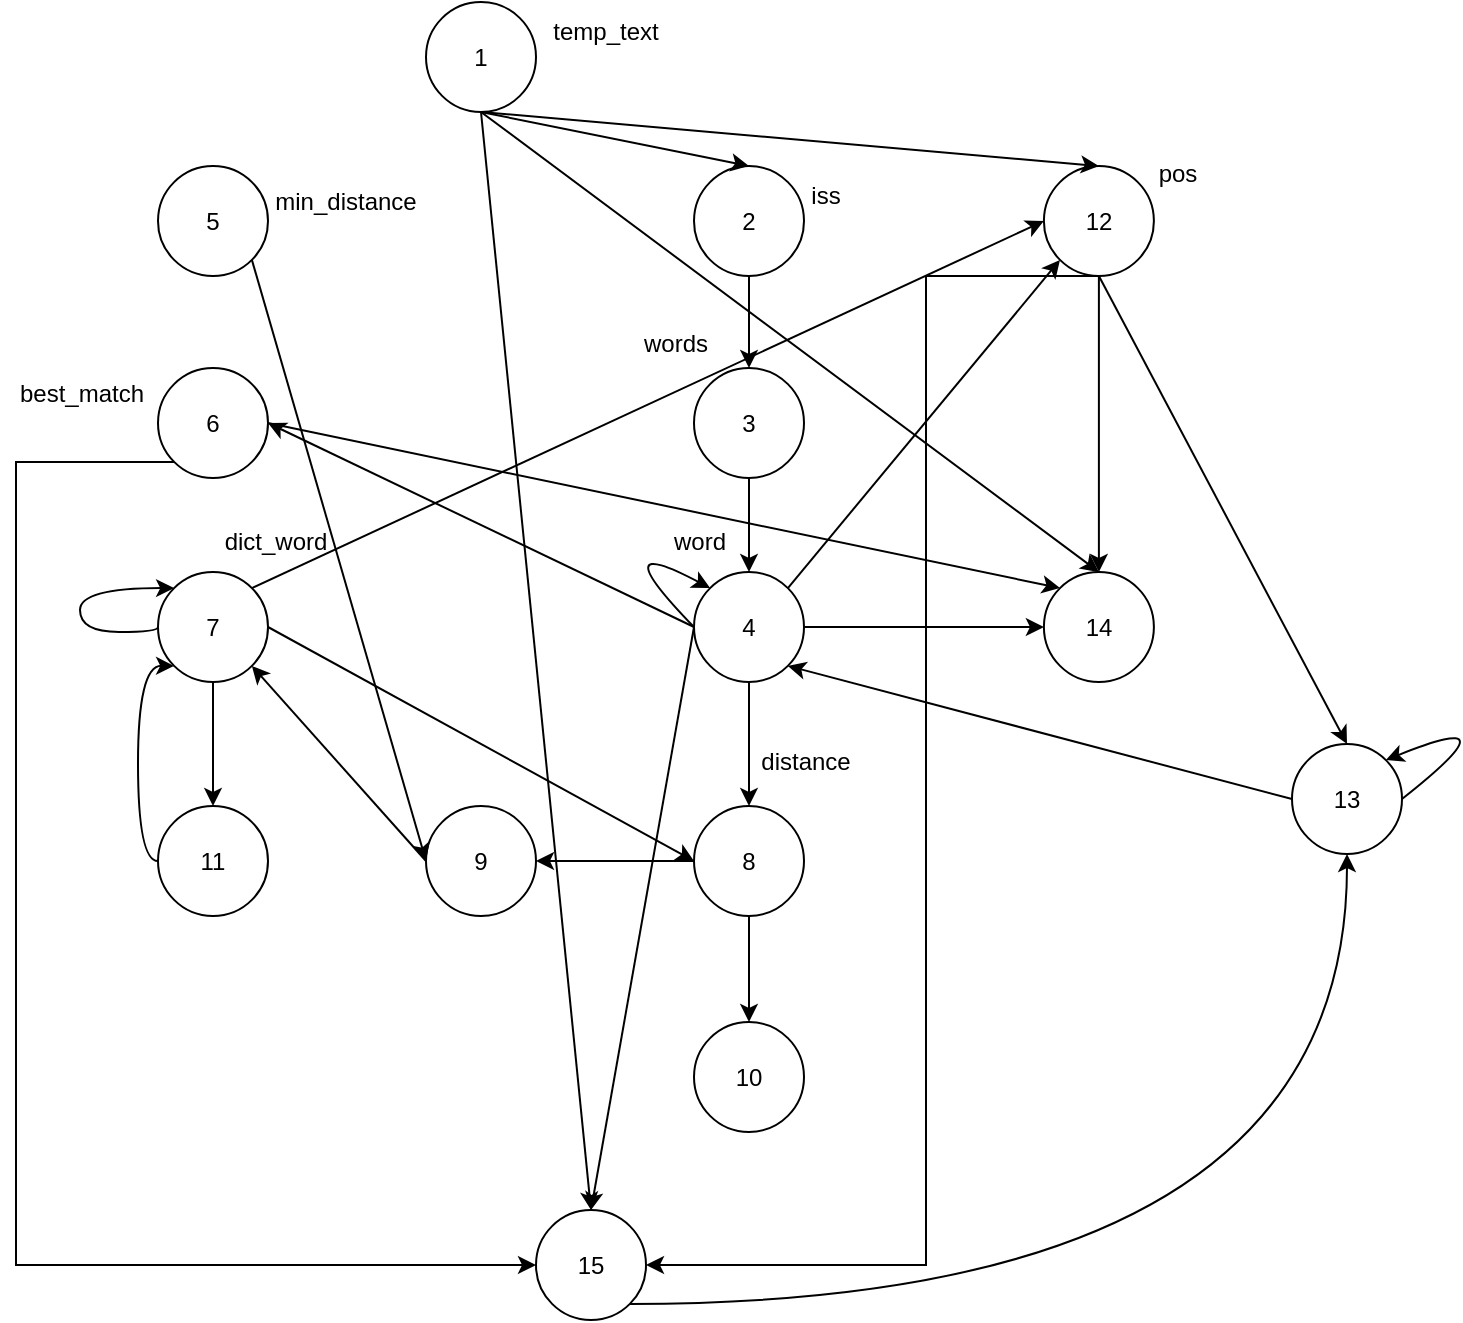 <mxfile version="22.1.16" type="device">
  <diagram name="Page-1" id="Nn4wlYMSyQBgFCv4mNZJ">
    <mxGraphModel dx="1434" dy="884" grid="0" gridSize="10" guides="1" tooltips="1" connect="1" arrows="1" fold="1" page="0" pageScale="1" pageWidth="850" pageHeight="1100" math="0" shadow="0">
      <root>
        <mxCell id="0" />
        <mxCell id="1" parent="0" />
        <mxCell id="8yDSrT82YNWB1w1uUPwl-1" value="1" style="ellipse;whiteSpace=wrap;html=1;aspect=fixed;rotation=0;" parent="1" vertex="1">
          <mxGeometry x="292" y="56" width="55" height="55" as="geometry" />
        </mxCell>
        <mxCell id="8yDSrT82YNWB1w1uUPwl-2" value="3" style="ellipse;whiteSpace=wrap;html=1;aspect=fixed;rotation=0;" parent="1" vertex="1">
          <mxGeometry x="426" y="239" width="55" height="55" as="geometry" />
        </mxCell>
        <mxCell id="8yDSrT82YNWB1w1uUPwl-4" value="13" style="ellipse;whiteSpace=wrap;html=1;aspect=fixed;rotation=0;" parent="1" vertex="1">
          <mxGeometry x="725" y="427" width="55" height="55" as="geometry" />
        </mxCell>
        <mxCell id="8yDSrT82YNWB1w1uUPwl-5" value="6" style="ellipse;whiteSpace=wrap;html=1;aspect=fixed;rotation=0;" parent="1" vertex="1">
          <mxGeometry x="158" y="239" width="55" height="55" as="geometry" />
        </mxCell>
        <mxCell id="8yDSrT82YNWB1w1uUPwl-6" value="11" style="ellipse;whiteSpace=wrap;html=1;aspect=fixed;rotation=0;" parent="1" vertex="1">
          <mxGeometry x="158" y="458" width="55" height="55" as="geometry" />
        </mxCell>
        <mxCell id="8yDSrT82YNWB1w1uUPwl-7" value="4" style="ellipse;whiteSpace=wrap;html=1;aspect=fixed;rotation=0;" parent="1" vertex="1">
          <mxGeometry x="426" y="341" width="55" height="55" as="geometry" />
        </mxCell>
        <mxCell id="8yDSrT82YNWB1w1uUPwl-8" value="14" style="ellipse;whiteSpace=wrap;html=1;aspect=fixed;rotation=0;" parent="1" vertex="1">
          <mxGeometry x="600.95" y="341" width="55" height="55" as="geometry" />
        </mxCell>
        <mxCell id="8yDSrT82YNWB1w1uUPwl-9" value="12" style="ellipse;whiteSpace=wrap;html=1;aspect=fixed;rotation=0;" parent="1" vertex="1">
          <mxGeometry x="600.95" y="138" width="55" height="55" as="geometry" />
        </mxCell>
        <mxCell id="8yDSrT82YNWB1w1uUPwl-10" value="2" style="ellipse;whiteSpace=wrap;html=1;aspect=fixed;rotation=0;" parent="1" vertex="1">
          <mxGeometry x="426" y="138" width="55" height="55" as="geometry" />
        </mxCell>
        <mxCell id="8yDSrT82YNWB1w1uUPwl-11" value="10" style="ellipse;whiteSpace=wrap;html=1;aspect=fixed;rotation=0;" parent="1" vertex="1">
          <mxGeometry x="426" y="566" width="55" height="55" as="geometry" />
        </mxCell>
        <mxCell id="8yDSrT82YNWB1w1uUPwl-12" value="7" style="ellipse;whiteSpace=wrap;html=1;aspect=fixed;rotation=0;" parent="1" vertex="1">
          <mxGeometry x="158" y="341" width="55" height="55" as="geometry" />
        </mxCell>
        <mxCell id="8yDSrT82YNWB1w1uUPwl-13" value="5" style="ellipse;whiteSpace=wrap;html=1;aspect=fixed;rotation=0;" parent="1" vertex="1">
          <mxGeometry x="158" y="138" width="55" height="55" as="geometry" />
        </mxCell>
        <mxCell id="8yDSrT82YNWB1w1uUPwl-14" value="9" style="ellipse;whiteSpace=wrap;html=1;aspect=fixed;rotation=0;" parent="1" vertex="1">
          <mxGeometry x="292" y="458" width="55" height="55" as="geometry" />
        </mxCell>
        <mxCell id="8yDSrT82YNWB1w1uUPwl-15" value="8" style="ellipse;whiteSpace=wrap;html=1;aspect=fixed;rotation=0;" parent="1" vertex="1">
          <mxGeometry x="426" y="458" width="55" height="55" as="geometry" />
        </mxCell>
        <mxCell id="8yDSrT82YNWB1w1uUPwl-16" value="" style="endArrow=classic;html=1;rounded=0;entryX=0.5;entryY=0;entryDx=0;entryDy=0;exitX=0.5;exitY=1;exitDx=0;exitDy=0;" parent="1" source="8yDSrT82YNWB1w1uUPwl-1" target="8yDSrT82YNWB1w1uUPwl-10" edge="1">
          <mxGeometry width="50" height="50" relative="1" as="geometry">
            <mxPoint x="399" y="358" as="sourcePoint" />
            <mxPoint x="449" y="308" as="targetPoint" />
          </mxGeometry>
        </mxCell>
        <mxCell id="8yDSrT82YNWB1w1uUPwl-17" value="" style="endArrow=classic;html=1;rounded=0;entryX=0.5;entryY=0;entryDx=0;entryDy=0;exitX=0.5;exitY=1;exitDx=0;exitDy=0;" parent="1" source="8yDSrT82YNWB1w1uUPwl-10" target="8yDSrT82YNWB1w1uUPwl-2" edge="1">
          <mxGeometry width="50" height="50" relative="1" as="geometry">
            <mxPoint x="399" y="358" as="sourcePoint" />
            <mxPoint x="449" y="308" as="targetPoint" />
          </mxGeometry>
        </mxCell>
        <mxCell id="8yDSrT82YNWB1w1uUPwl-20" value="iss" style="text;html=1;strokeColor=none;fillColor=none;align=center;verticalAlign=middle;whiteSpace=wrap;rounded=0;" parent="1" vertex="1">
          <mxGeometry x="462" y="138" width="60" height="30" as="geometry" />
        </mxCell>
        <mxCell id="8yDSrT82YNWB1w1uUPwl-21" value="temp_text" style="text;html=1;strokeColor=none;fillColor=none;align=center;verticalAlign=middle;whiteSpace=wrap;rounded=0;" parent="1" vertex="1">
          <mxGeometry x="352" y="56" width="60" height="30" as="geometry" />
        </mxCell>
        <mxCell id="8yDSrT82YNWB1w1uUPwl-22" value="words" style="text;html=1;strokeColor=none;fillColor=none;align=center;verticalAlign=middle;whiteSpace=wrap;rounded=0;" parent="1" vertex="1">
          <mxGeometry x="387" y="212" width="60" height="30" as="geometry" />
        </mxCell>
        <mxCell id="8yDSrT82YNWB1w1uUPwl-23" value="" style="endArrow=classic;html=1;rounded=0;entryX=0.5;entryY=0;entryDx=0;entryDy=0;exitX=0.5;exitY=1;exitDx=0;exitDy=0;" parent="1" source="8yDSrT82YNWB1w1uUPwl-2" target="8yDSrT82YNWB1w1uUPwl-7" edge="1">
          <mxGeometry width="50" height="50" relative="1" as="geometry">
            <mxPoint x="399" y="358" as="sourcePoint" />
            <mxPoint x="449" y="308" as="targetPoint" />
          </mxGeometry>
        </mxCell>
        <mxCell id="8yDSrT82YNWB1w1uUPwl-24" value="word" style="text;html=1;strokeColor=none;fillColor=none;align=center;verticalAlign=middle;whiteSpace=wrap;rounded=0;" parent="1" vertex="1">
          <mxGeometry x="399.0" y="311" width="60" height="30" as="geometry" />
        </mxCell>
        <mxCell id="8yDSrT82YNWB1w1uUPwl-25" value="" style="endArrow=classic;html=1;rounded=0;exitX=0;exitY=0.5;exitDx=0;exitDy=0;entryX=0;entryY=0;entryDx=0;entryDy=0;edgeStyle=orthogonalEdgeStyle;curved=1;" parent="1" source="8yDSrT82YNWB1w1uUPwl-7" target="8yDSrT82YNWB1w1uUPwl-7" edge="1">
          <mxGeometry width="50" height="50" relative="1" as="geometry">
            <mxPoint x="399" y="358" as="sourcePoint" />
            <mxPoint x="271" y="282" as="targetPoint" />
            <Array as="points">
              <mxPoint x="379" y="320" />
            </Array>
          </mxGeometry>
        </mxCell>
        <mxCell id="8yDSrT82YNWB1w1uUPwl-28" value="min_distance" style="text;html=1;strokeColor=none;fillColor=none;align=center;verticalAlign=middle;whiteSpace=wrap;rounded=0;" parent="1" vertex="1">
          <mxGeometry x="222" y="141" width="60" height="30" as="geometry" />
        </mxCell>
        <mxCell id="8yDSrT82YNWB1w1uUPwl-29" value="best_match" style="text;html=1;strokeColor=none;fillColor=none;align=center;verticalAlign=middle;whiteSpace=wrap;rounded=0;" parent="1" vertex="1">
          <mxGeometry x="90" y="237" width="60" height="30" as="geometry" />
        </mxCell>
        <mxCell id="8yDSrT82YNWB1w1uUPwl-31" value="dict_word" style="text;html=1;strokeColor=none;fillColor=none;align=center;verticalAlign=middle;whiteSpace=wrap;rounded=0;" parent="1" vertex="1">
          <mxGeometry x="187" y="311" width="60" height="30" as="geometry" />
        </mxCell>
        <mxCell id="8yDSrT82YNWB1w1uUPwl-32" value="" style="endArrow=classic;html=1;rounded=0;entryX=0.5;entryY=0;entryDx=0;entryDy=0;exitX=0.5;exitY=1;exitDx=0;exitDy=0;" parent="1" source="8yDSrT82YNWB1w1uUPwl-7" target="8yDSrT82YNWB1w1uUPwl-15" edge="1">
          <mxGeometry width="50" height="50" relative="1" as="geometry">
            <mxPoint x="399" y="533" as="sourcePoint" />
            <mxPoint x="449" y="483" as="targetPoint" />
          </mxGeometry>
        </mxCell>
        <mxCell id="8yDSrT82YNWB1w1uUPwl-33" value="" style="endArrow=classic;html=1;rounded=0;exitX=1;exitY=0.5;exitDx=0;exitDy=0;entryX=0;entryY=0.5;entryDx=0;entryDy=0;" parent="1" source="8yDSrT82YNWB1w1uUPwl-12" target="8yDSrT82YNWB1w1uUPwl-15" edge="1">
          <mxGeometry width="50" height="50" relative="1" as="geometry">
            <mxPoint x="399" y="533" as="sourcePoint" />
            <mxPoint x="449" y="483" as="targetPoint" />
          </mxGeometry>
        </mxCell>
        <mxCell id="8yDSrT82YNWB1w1uUPwl-34" value="distance" style="text;html=1;strokeColor=none;fillColor=none;align=center;verticalAlign=middle;whiteSpace=wrap;rounded=0;" parent="1" vertex="1">
          <mxGeometry x="452" y="421" width="60" height="30" as="geometry" />
        </mxCell>
        <mxCell id="8yDSrT82YNWB1w1uUPwl-35" value="" style="endArrow=classic;html=1;rounded=0;entryX=1;entryY=0.5;entryDx=0;entryDy=0;exitX=0;exitY=0.5;exitDx=0;exitDy=0;" parent="1" source="8yDSrT82YNWB1w1uUPwl-15" target="8yDSrT82YNWB1w1uUPwl-14" edge="1">
          <mxGeometry width="50" height="50" relative="1" as="geometry">
            <mxPoint x="399" y="533" as="sourcePoint" />
            <mxPoint x="449" y="483" as="targetPoint" />
          </mxGeometry>
        </mxCell>
        <mxCell id="8yDSrT82YNWB1w1uUPwl-36" value="" style="endArrow=classic;html=1;rounded=0;entryX=0.5;entryY=0;entryDx=0;entryDy=0;exitX=0.5;exitY=1;exitDx=0;exitDy=0;" parent="1" source="8yDSrT82YNWB1w1uUPwl-15" target="8yDSrT82YNWB1w1uUPwl-11" edge="1">
          <mxGeometry width="50" height="50" relative="1" as="geometry">
            <mxPoint x="377" y="694" as="sourcePoint" />
            <mxPoint x="427" y="644" as="targetPoint" />
          </mxGeometry>
        </mxCell>
        <mxCell id="8yDSrT82YNWB1w1uUPwl-37" value="" style="endArrow=classic;html=1;rounded=0;entryX=0.5;entryY=0;entryDx=0;entryDy=0;exitX=0.5;exitY=1;exitDx=0;exitDy=0;" parent="1" source="8yDSrT82YNWB1w1uUPwl-12" target="8yDSrT82YNWB1w1uUPwl-6" edge="1">
          <mxGeometry width="50" height="50" relative="1" as="geometry">
            <mxPoint x="377" y="694" as="sourcePoint" />
            <mxPoint x="427" y="644" as="targetPoint" />
          </mxGeometry>
        </mxCell>
        <mxCell id="8yDSrT82YNWB1w1uUPwl-38" value="" style="endArrow=classic;html=1;rounded=0;entryX=1;entryY=0.5;entryDx=0;entryDy=0;exitX=0;exitY=0.5;exitDx=0;exitDy=0;" parent="1" source="8yDSrT82YNWB1w1uUPwl-7" target="8yDSrT82YNWB1w1uUPwl-5" edge="1">
          <mxGeometry width="50" height="50" relative="1" as="geometry">
            <mxPoint x="372" y="289" as="sourcePoint" />
            <mxPoint x="422" y="239" as="targetPoint" />
          </mxGeometry>
        </mxCell>
        <mxCell id="8yDSrT82YNWB1w1uUPwl-39" value="" style="endArrow=classic;html=1;rounded=0;entryX=0;entryY=0.5;entryDx=0;entryDy=0;exitX=1;exitY=1;exitDx=0;exitDy=0;" parent="1" source="8yDSrT82YNWB1w1uUPwl-13" target="8yDSrT82YNWB1w1uUPwl-14" edge="1">
          <mxGeometry width="50" height="50" relative="1" as="geometry">
            <mxPoint x="340" y="443" as="sourcePoint" />
            <mxPoint x="390" y="393" as="targetPoint" />
          </mxGeometry>
        </mxCell>
        <mxCell id="8yDSrT82YNWB1w1uUPwl-40" value="" style="endArrow=classic;html=1;rounded=0;entryX=0;entryY=0;entryDx=0;entryDy=0;edgeStyle=orthogonalEdgeStyle;curved=1;exitX=0;exitY=0.5;exitDx=0;exitDy=0;" parent="1" source="8yDSrT82YNWB1w1uUPwl-12" target="8yDSrT82YNWB1w1uUPwl-12" edge="1">
          <mxGeometry width="50" height="50" relative="1" as="geometry">
            <mxPoint x="89" y="406" as="sourcePoint" />
            <mxPoint x="116" y="392" as="targetPoint" />
            <Array as="points">
              <mxPoint x="158" y="371" />
              <mxPoint x="119" y="371" />
              <mxPoint x="119" y="349" />
            </Array>
          </mxGeometry>
        </mxCell>
        <mxCell id="8yDSrT82YNWB1w1uUPwl-43" value="" style="endArrow=classic;html=1;rounded=0;entryX=0;entryY=1;entryDx=0;entryDy=0;exitX=1;exitY=0;exitDx=0;exitDy=0;" parent="1" source="8yDSrT82YNWB1w1uUPwl-7" target="8yDSrT82YNWB1w1uUPwl-9" edge="1">
          <mxGeometry width="50" height="50" relative="1" as="geometry">
            <mxPoint x="411" y="337" as="sourcePoint" />
            <mxPoint x="337.95" y="380" as="targetPoint" />
          </mxGeometry>
        </mxCell>
        <mxCell id="8yDSrT82YNWB1w1uUPwl-44" value="pos" style="text;html=1;strokeColor=none;fillColor=none;align=center;verticalAlign=middle;whiteSpace=wrap;rounded=0;" parent="1" vertex="1">
          <mxGeometry x="638" y="127" width="60" height="30" as="geometry" />
        </mxCell>
        <mxCell id="8yDSrT82YNWB1w1uUPwl-45" value="" style="endArrow=classic;html=1;rounded=0;entryX=0.5;entryY=0;entryDx=0;entryDy=0;exitX=0.5;exitY=1;exitDx=0;exitDy=0;" parent="1" source="8yDSrT82YNWB1w1uUPwl-9" target="8yDSrT82YNWB1w1uUPwl-4" edge="1">
          <mxGeometry width="50" height="50" relative="1" as="geometry">
            <mxPoint x="323" y="621" as="sourcePoint" />
            <mxPoint x="390" y="506" as="targetPoint" />
          </mxGeometry>
        </mxCell>
        <mxCell id="8yDSrT82YNWB1w1uUPwl-50" value="15" style="ellipse;whiteSpace=wrap;html=1;aspect=fixed;rotation=0;" parent="1" vertex="1">
          <mxGeometry x="347" y="660" width="55" height="55" as="geometry" />
        </mxCell>
        <mxCell id="8yDSrT82YNWB1w1uUPwl-51" value="" style="endArrow=classic;html=1;rounded=0;entryX=0.5;entryY=0;entryDx=0;entryDy=0;exitX=0.5;exitY=1;exitDx=0;exitDy=0;" parent="1" source="8yDSrT82YNWB1w1uUPwl-1" target="8yDSrT82YNWB1w1uUPwl-9" edge="1">
          <mxGeometry width="50" height="50" relative="1" as="geometry">
            <mxPoint x="313" y="442" as="sourcePoint" />
            <mxPoint x="363" y="392" as="targetPoint" />
          </mxGeometry>
        </mxCell>
        <mxCell id="8yDSrT82YNWB1w1uUPwl-52" value="" style="endArrow=classic;html=1;rounded=0;entryX=0.5;entryY=0;entryDx=0;entryDy=0;exitX=0.5;exitY=1;exitDx=0;exitDy=0;" parent="1" source="8yDSrT82YNWB1w1uUPwl-1" target="8yDSrT82YNWB1w1uUPwl-8" edge="1">
          <mxGeometry width="50" height="50" relative="1" as="geometry">
            <mxPoint x="313" y="442" as="sourcePoint" />
            <mxPoint x="363" y="392" as="targetPoint" />
          </mxGeometry>
        </mxCell>
        <mxCell id="8yDSrT82YNWB1w1uUPwl-53" value="" style="endArrow=classic;html=1;rounded=0;entryX=0.5;entryY=0;entryDx=0;entryDy=0;exitX=0.5;exitY=1;exitDx=0;exitDy=0;" parent="1" source="8yDSrT82YNWB1w1uUPwl-9" target="8yDSrT82YNWB1w1uUPwl-8" edge="1">
          <mxGeometry width="50" height="50" relative="1" as="geometry">
            <mxPoint x="313" y="442" as="sourcePoint" />
            <mxPoint x="363" y="392" as="targetPoint" />
          </mxGeometry>
        </mxCell>
        <mxCell id="8yDSrT82YNWB1w1uUPwl-54" value="" style="endArrow=classic;html=1;rounded=0;exitX=1;exitY=0.5;exitDx=0;exitDy=0;entryX=0;entryY=0;entryDx=0;entryDy=0;" parent="1" source="8yDSrT82YNWB1w1uUPwl-5" target="8yDSrT82YNWB1w1uUPwl-8" edge="1">
          <mxGeometry width="50" height="50" relative="1" as="geometry">
            <mxPoint x="392" y="391" as="sourcePoint" />
            <mxPoint x="442" y="341" as="targetPoint" />
          </mxGeometry>
        </mxCell>
        <mxCell id="8yDSrT82YNWB1w1uUPwl-55" value="" style="endArrow=classic;html=1;rounded=0;exitX=1;exitY=0.5;exitDx=0;exitDy=0;entryX=0;entryY=0.5;entryDx=0;entryDy=0;" parent="1" source="8yDSrT82YNWB1w1uUPwl-7" target="8yDSrT82YNWB1w1uUPwl-8" edge="1">
          <mxGeometry width="50" height="50" relative="1" as="geometry">
            <mxPoint x="392" y="391" as="sourcePoint" />
            <mxPoint x="442" y="341" as="targetPoint" />
          </mxGeometry>
        </mxCell>
        <mxCell id="8yDSrT82YNWB1w1uUPwl-57" value="" style="endArrow=classic;html=1;rounded=0;entryX=1;entryY=0;entryDx=0;entryDy=0;edgeStyle=orthogonalEdgeStyle;curved=1;exitX=1;exitY=0.5;exitDx=0;exitDy=0;" parent="1" source="8yDSrT82YNWB1w1uUPwl-4" target="8yDSrT82YNWB1w1uUPwl-4" edge="1">
          <mxGeometry width="50" height="50" relative="1" as="geometry">
            <mxPoint x="843" y="349" as="sourcePoint" />
            <mxPoint x="733" y="398" as="targetPoint" />
            <Array as="points">
              <mxPoint x="839" y="408" />
            </Array>
          </mxGeometry>
        </mxCell>
        <mxCell id="8yDSrT82YNWB1w1uUPwl-58" value="" style="endArrow=classic;html=1;rounded=0;entryX=1;entryY=0.5;entryDx=0;entryDy=0;exitX=0.5;exitY=1;exitDx=0;exitDy=0;edgeStyle=elbowEdgeStyle;" parent="1" source="8yDSrT82YNWB1w1uUPwl-9" target="8yDSrT82YNWB1w1uUPwl-50" edge="1">
          <mxGeometry width="50" height="50" relative="1" as="geometry">
            <mxPoint x="418" y="436" as="sourcePoint" />
            <mxPoint x="468" y="386" as="targetPoint" />
            <Array as="points">
              <mxPoint x="542" y="442" />
            </Array>
          </mxGeometry>
        </mxCell>
        <mxCell id="8yDSrT82YNWB1w1uUPwl-59" value="" style="endArrow=classic;html=1;rounded=0;entryX=0.5;entryY=0;entryDx=0;entryDy=0;exitX=0.5;exitY=1;exitDx=0;exitDy=0;" parent="1" source="8yDSrT82YNWB1w1uUPwl-1" target="8yDSrT82YNWB1w1uUPwl-50" edge="1">
          <mxGeometry width="50" height="50" relative="1" as="geometry">
            <mxPoint x="418" y="436" as="sourcePoint" />
            <mxPoint x="468" y="386" as="targetPoint" />
          </mxGeometry>
        </mxCell>
        <mxCell id="8yDSrT82YNWB1w1uUPwl-60" value="" style="endArrow=classic;html=1;rounded=0;entryX=0.5;entryY=0;entryDx=0;entryDy=0;exitX=0;exitY=0.5;exitDx=0;exitDy=0;" parent="1" source="8yDSrT82YNWB1w1uUPwl-7" target="8yDSrT82YNWB1w1uUPwl-50" edge="1">
          <mxGeometry width="50" height="50" relative="1" as="geometry">
            <mxPoint x="418" y="436" as="sourcePoint" />
            <mxPoint x="468" y="386" as="targetPoint" />
          </mxGeometry>
        </mxCell>
        <mxCell id="8yDSrT82YNWB1w1uUPwl-61" value="" style="endArrow=classic;html=1;rounded=0;exitX=0;exitY=1;exitDx=0;exitDy=0;entryX=0;entryY=0.5;entryDx=0;entryDy=0;edgeStyle=elbowEdgeStyle;elbow=vertical;" parent="1" source="8yDSrT82YNWB1w1uUPwl-5" target="8yDSrT82YNWB1w1uUPwl-50" edge="1">
          <mxGeometry width="50" height="50" relative="1" as="geometry">
            <mxPoint x="418" y="436" as="sourcePoint" />
            <mxPoint x="468" y="386" as="targetPoint" />
            <Array as="points">
              <mxPoint x="87" y="691" />
            </Array>
          </mxGeometry>
        </mxCell>
        <mxCell id="_ZS6L52WhmN3v719NdiL-2" value="" style="endArrow=classic;html=1;rounded=0;entryX=1;entryY=1;entryDx=0;entryDy=0;exitX=0;exitY=0.5;exitDx=0;exitDy=0;" parent="1" source="8yDSrT82YNWB1w1uUPwl-4" target="8yDSrT82YNWB1w1uUPwl-7" edge="1">
          <mxGeometry width="50" height="50" relative="1" as="geometry">
            <mxPoint x="432" y="472" as="sourcePoint" />
            <mxPoint x="482" y="422" as="targetPoint" />
          </mxGeometry>
        </mxCell>
        <mxCell id="DdVYHBAPcgMa_gSCzeMc-1" value="" style="endArrow=classic;html=1;rounded=0;entryX=0.5;entryY=1;entryDx=0;entryDy=0;exitX=1;exitY=1;exitDx=0;exitDy=0;edgeStyle=orthogonalEdgeStyle;curved=1;" edge="1" parent="1" source="8yDSrT82YNWB1w1uUPwl-50" target="8yDSrT82YNWB1w1uUPwl-4">
          <mxGeometry width="50" height="50" relative="1" as="geometry">
            <mxPoint x="419" y="472" as="sourcePoint" />
            <mxPoint x="469" y="422" as="targetPoint" />
          </mxGeometry>
        </mxCell>
        <mxCell id="DdVYHBAPcgMa_gSCzeMc-2" value="" style="endArrow=classic;html=1;rounded=0;entryX=1;entryY=1;entryDx=0;entryDy=0;exitX=0;exitY=0.5;exitDx=0;exitDy=0;" edge="1" parent="1" source="8yDSrT82YNWB1w1uUPwl-14" target="8yDSrT82YNWB1w1uUPwl-12">
          <mxGeometry width="50" height="50" relative="1" as="geometry">
            <mxPoint x="419" y="472" as="sourcePoint" />
            <mxPoint x="469" y="422" as="targetPoint" />
          </mxGeometry>
        </mxCell>
        <mxCell id="DdVYHBAPcgMa_gSCzeMc-3" value="" style="endArrow=classic;html=1;rounded=0;entryX=0;entryY=1;entryDx=0;entryDy=0;exitX=0;exitY=0.5;exitDx=0;exitDy=0;edgeStyle=orthogonalEdgeStyle;curved=1;" edge="1" parent="1" source="8yDSrT82YNWB1w1uUPwl-6" target="8yDSrT82YNWB1w1uUPwl-12">
          <mxGeometry width="50" height="50" relative="1" as="geometry">
            <mxPoint x="419" y="472" as="sourcePoint" />
            <mxPoint x="469" y="422" as="targetPoint" />
            <Array as="points">
              <mxPoint x="148" y="486" />
              <mxPoint x="148" y="388" />
            </Array>
          </mxGeometry>
        </mxCell>
        <mxCell id="DdVYHBAPcgMa_gSCzeMc-4" value="" style="endArrow=classic;html=1;rounded=0;entryX=0;entryY=0.5;entryDx=0;entryDy=0;exitX=1;exitY=0;exitDx=0;exitDy=0;" edge="1" parent="1" source="8yDSrT82YNWB1w1uUPwl-12" target="8yDSrT82YNWB1w1uUPwl-9">
          <mxGeometry width="50" height="50" relative="1" as="geometry">
            <mxPoint x="419" y="472" as="sourcePoint" />
            <mxPoint x="469" y="422" as="targetPoint" />
          </mxGeometry>
        </mxCell>
      </root>
    </mxGraphModel>
  </diagram>
</mxfile>
